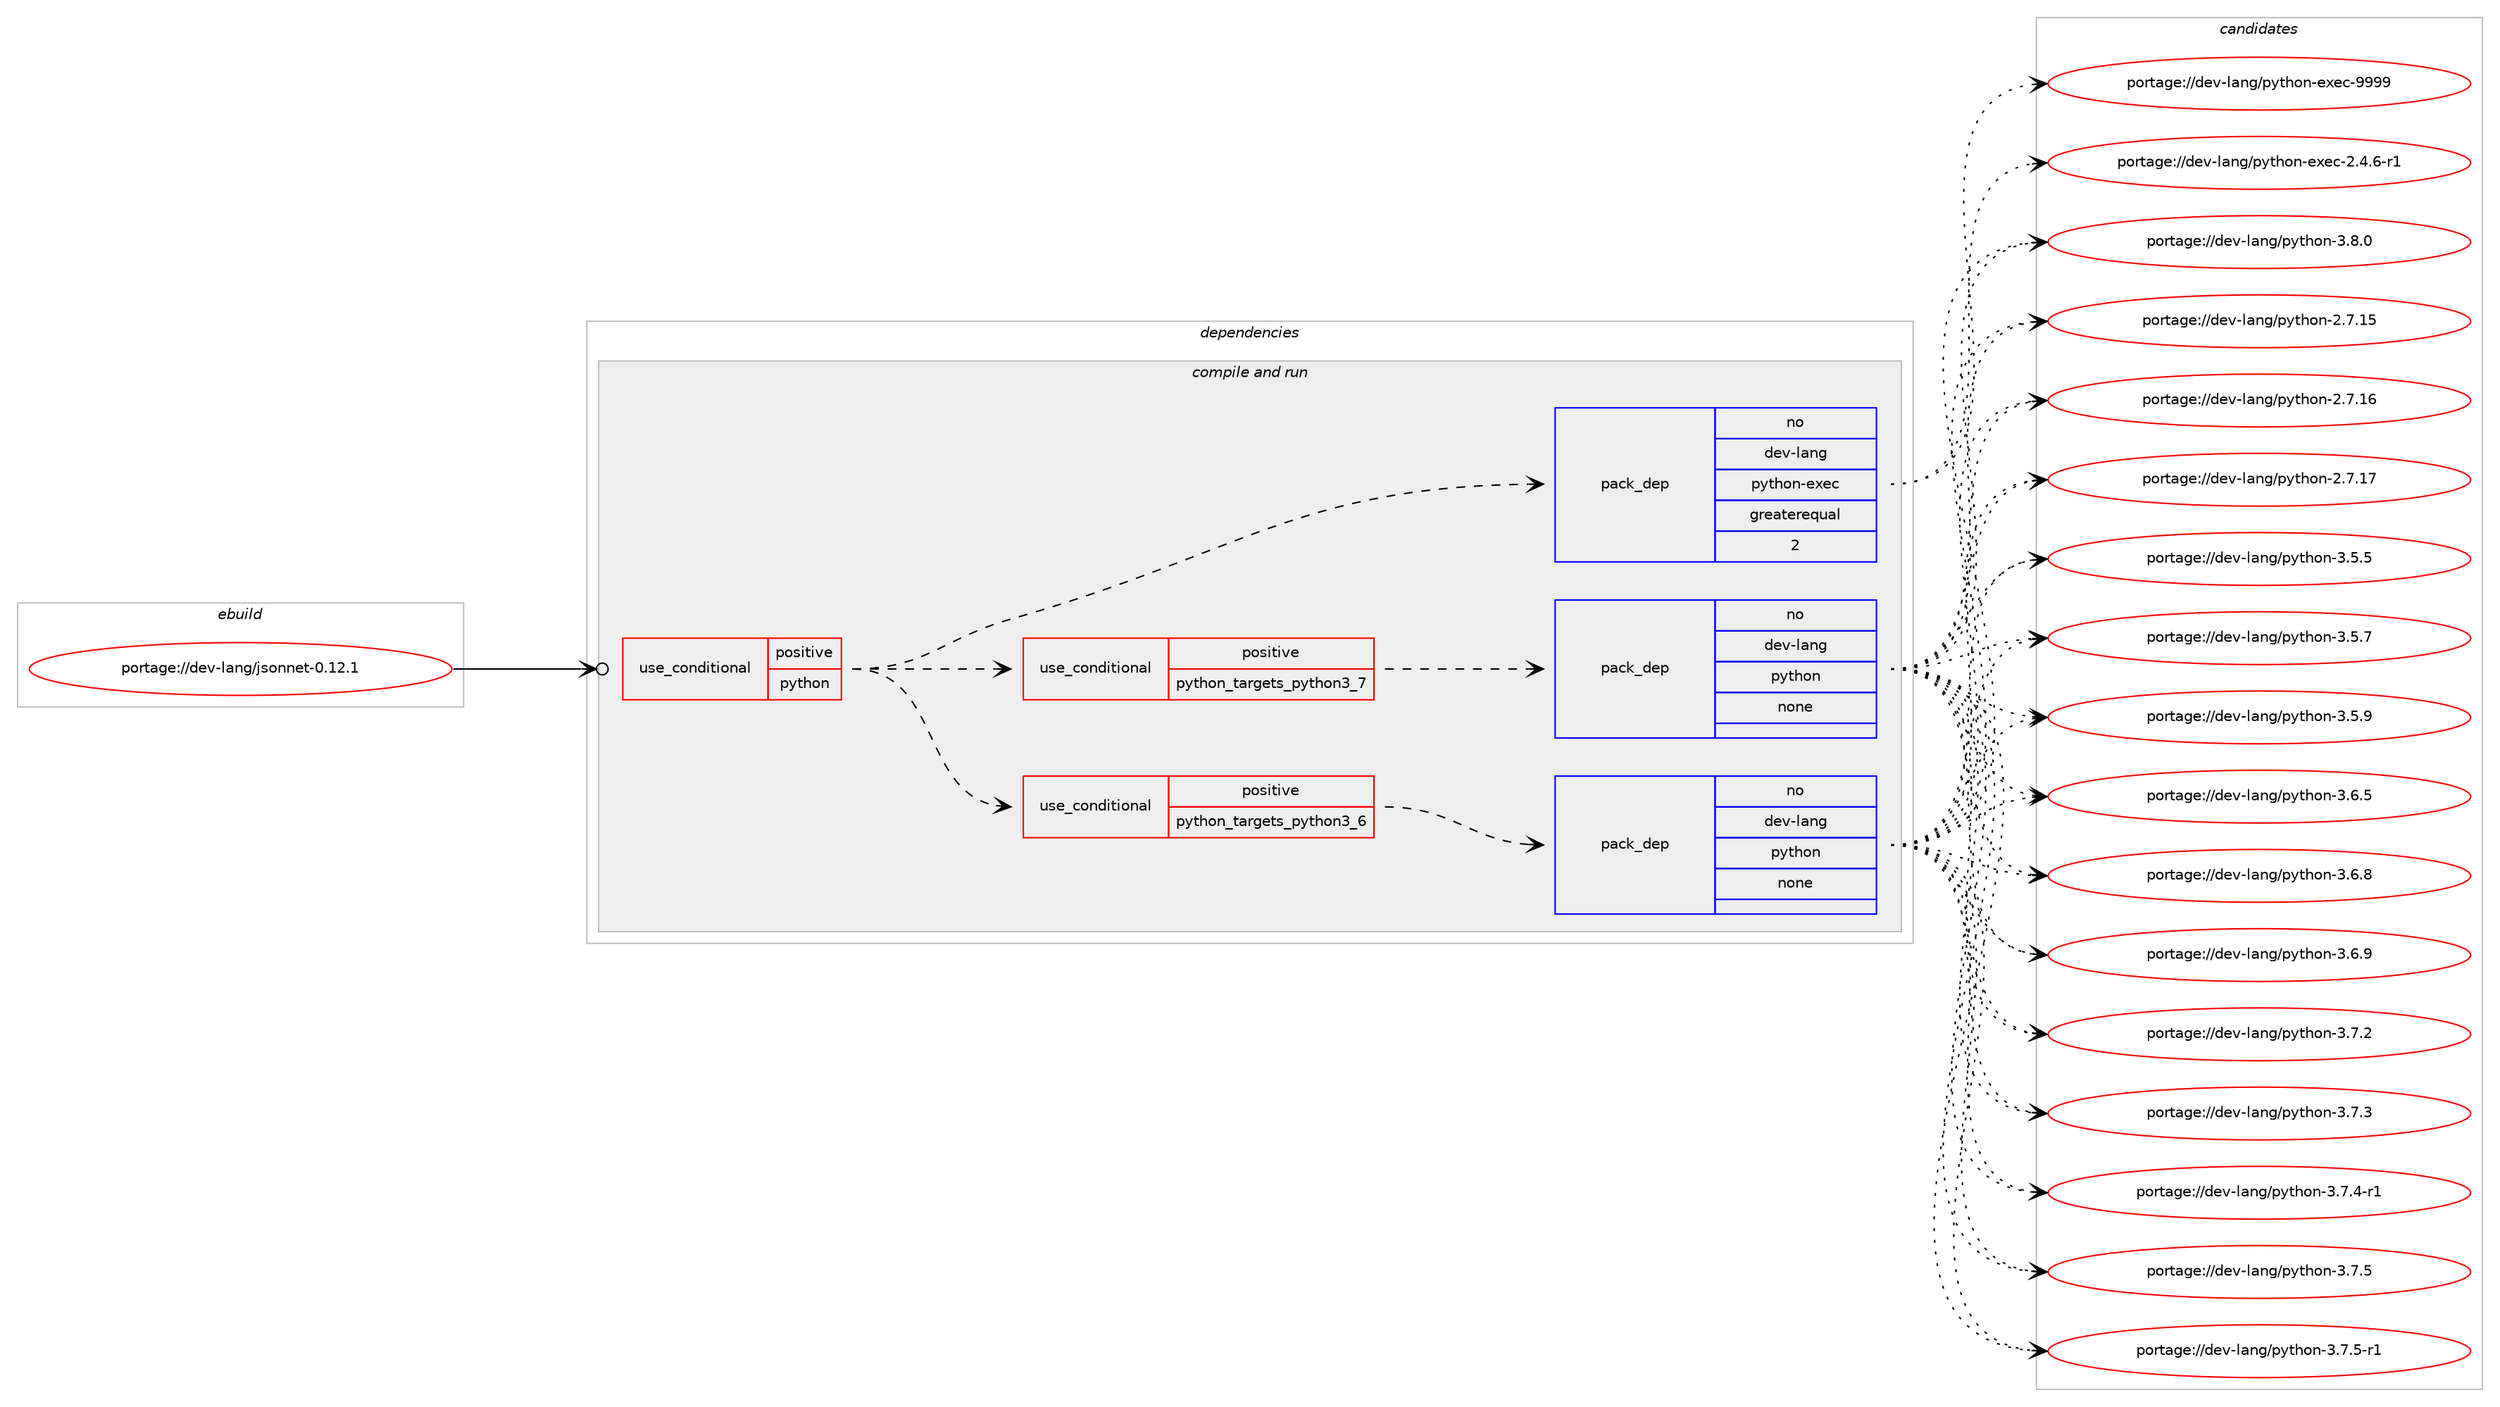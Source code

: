 digraph prolog {

# *************
# Graph options
# *************

newrank=true;
concentrate=true;
compound=true;
graph [rankdir=LR,fontname=Helvetica,fontsize=10,ranksep=1.5];#, ranksep=2.5, nodesep=0.2];
edge  [arrowhead=vee];
node  [fontname=Helvetica,fontsize=10];

# **********
# The ebuild
# **********

subgraph cluster_leftcol {
color=gray;
rank=same;
label=<<i>ebuild</i>>;
id [label="portage://dev-lang/jsonnet-0.12.1", color=red, width=4, href="../dev-lang/jsonnet-0.12.1.svg"];
}

# ****************
# The dependencies
# ****************

subgraph cluster_midcol {
color=gray;
label=<<i>dependencies</i>>;
subgraph cluster_compile {
fillcolor="#eeeeee";
style=filled;
label=<<i>compile</i>>;
}
subgraph cluster_compileandrun {
fillcolor="#eeeeee";
style=filled;
label=<<i>compile and run</i>>;
subgraph cond19320 {
dependency93886 [label=<<TABLE BORDER="0" CELLBORDER="1" CELLSPACING="0" CELLPADDING="4"><TR><TD ROWSPAN="3" CELLPADDING="10">use_conditional</TD></TR><TR><TD>positive</TD></TR><TR><TD>python</TD></TR></TABLE>>, shape=none, color=red];
subgraph cond19321 {
dependency93887 [label=<<TABLE BORDER="0" CELLBORDER="1" CELLSPACING="0" CELLPADDING="4"><TR><TD ROWSPAN="3" CELLPADDING="10">use_conditional</TD></TR><TR><TD>positive</TD></TR><TR><TD>python_targets_python3_6</TD></TR></TABLE>>, shape=none, color=red];
subgraph pack71810 {
dependency93888 [label=<<TABLE BORDER="0" CELLBORDER="1" CELLSPACING="0" CELLPADDING="4" WIDTH="220"><TR><TD ROWSPAN="6" CELLPADDING="30">pack_dep</TD></TR><TR><TD WIDTH="110">no</TD></TR><TR><TD>dev-lang</TD></TR><TR><TD>python</TD></TR><TR><TD>none</TD></TR><TR><TD></TD></TR></TABLE>>, shape=none, color=blue];
}
dependency93887:e -> dependency93888:w [weight=20,style="dashed",arrowhead="vee"];
}
dependency93886:e -> dependency93887:w [weight=20,style="dashed",arrowhead="vee"];
subgraph cond19322 {
dependency93889 [label=<<TABLE BORDER="0" CELLBORDER="1" CELLSPACING="0" CELLPADDING="4"><TR><TD ROWSPAN="3" CELLPADDING="10">use_conditional</TD></TR><TR><TD>positive</TD></TR><TR><TD>python_targets_python3_7</TD></TR></TABLE>>, shape=none, color=red];
subgraph pack71811 {
dependency93890 [label=<<TABLE BORDER="0" CELLBORDER="1" CELLSPACING="0" CELLPADDING="4" WIDTH="220"><TR><TD ROWSPAN="6" CELLPADDING="30">pack_dep</TD></TR><TR><TD WIDTH="110">no</TD></TR><TR><TD>dev-lang</TD></TR><TR><TD>python</TD></TR><TR><TD>none</TD></TR><TR><TD></TD></TR></TABLE>>, shape=none, color=blue];
}
dependency93889:e -> dependency93890:w [weight=20,style="dashed",arrowhead="vee"];
}
dependency93886:e -> dependency93889:w [weight=20,style="dashed",arrowhead="vee"];
subgraph pack71812 {
dependency93891 [label=<<TABLE BORDER="0" CELLBORDER="1" CELLSPACING="0" CELLPADDING="4" WIDTH="220"><TR><TD ROWSPAN="6" CELLPADDING="30">pack_dep</TD></TR><TR><TD WIDTH="110">no</TD></TR><TR><TD>dev-lang</TD></TR><TR><TD>python-exec</TD></TR><TR><TD>greaterequal</TD></TR><TR><TD>2</TD></TR></TABLE>>, shape=none, color=blue];
}
dependency93886:e -> dependency93891:w [weight=20,style="dashed",arrowhead="vee"];
}
id:e -> dependency93886:w [weight=20,style="solid",arrowhead="odotvee"];
}
subgraph cluster_run {
fillcolor="#eeeeee";
style=filled;
label=<<i>run</i>>;
}
}

# **************
# The candidates
# **************

subgraph cluster_choices {
rank=same;
color=gray;
label=<<i>candidates</i>>;

subgraph choice71810 {
color=black;
nodesep=1;
choiceportage10010111845108971101034711212111610411111045504655464953 [label="portage://dev-lang/python-2.7.15", color=red, width=4,href="../dev-lang/python-2.7.15.svg"];
choiceportage10010111845108971101034711212111610411111045504655464954 [label="portage://dev-lang/python-2.7.16", color=red, width=4,href="../dev-lang/python-2.7.16.svg"];
choiceportage10010111845108971101034711212111610411111045504655464955 [label="portage://dev-lang/python-2.7.17", color=red, width=4,href="../dev-lang/python-2.7.17.svg"];
choiceportage100101118451089711010347112121116104111110455146534653 [label="portage://dev-lang/python-3.5.5", color=red, width=4,href="../dev-lang/python-3.5.5.svg"];
choiceportage100101118451089711010347112121116104111110455146534655 [label="portage://dev-lang/python-3.5.7", color=red, width=4,href="../dev-lang/python-3.5.7.svg"];
choiceportage100101118451089711010347112121116104111110455146534657 [label="portage://dev-lang/python-3.5.9", color=red, width=4,href="../dev-lang/python-3.5.9.svg"];
choiceportage100101118451089711010347112121116104111110455146544653 [label="portage://dev-lang/python-3.6.5", color=red, width=4,href="../dev-lang/python-3.6.5.svg"];
choiceportage100101118451089711010347112121116104111110455146544656 [label="portage://dev-lang/python-3.6.8", color=red, width=4,href="../dev-lang/python-3.6.8.svg"];
choiceportage100101118451089711010347112121116104111110455146544657 [label="portage://dev-lang/python-3.6.9", color=red, width=4,href="../dev-lang/python-3.6.9.svg"];
choiceportage100101118451089711010347112121116104111110455146554650 [label="portage://dev-lang/python-3.7.2", color=red, width=4,href="../dev-lang/python-3.7.2.svg"];
choiceportage100101118451089711010347112121116104111110455146554651 [label="portage://dev-lang/python-3.7.3", color=red, width=4,href="../dev-lang/python-3.7.3.svg"];
choiceportage1001011184510897110103471121211161041111104551465546524511449 [label="portage://dev-lang/python-3.7.4-r1", color=red, width=4,href="../dev-lang/python-3.7.4-r1.svg"];
choiceportage100101118451089711010347112121116104111110455146554653 [label="portage://dev-lang/python-3.7.5", color=red, width=4,href="../dev-lang/python-3.7.5.svg"];
choiceportage1001011184510897110103471121211161041111104551465546534511449 [label="portage://dev-lang/python-3.7.5-r1", color=red, width=4,href="../dev-lang/python-3.7.5-r1.svg"];
choiceportage100101118451089711010347112121116104111110455146564648 [label="portage://dev-lang/python-3.8.0", color=red, width=4,href="../dev-lang/python-3.8.0.svg"];
dependency93888:e -> choiceportage10010111845108971101034711212111610411111045504655464953:w [style=dotted,weight="100"];
dependency93888:e -> choiceportage10010111845108971101034711212111610411111045504655464954:w [style=dotted,weight="100"];
dependency93888:e -> choiceportage10010111845108971101034711212111610411111045504655464955:w [style=dotted,weight="100"];
dependency93888:e -> choiceportage100101118451089711010347112121116104111110455146534653:w [style=dotted,weight="100"];
dependency93888:e -> choiceportage100101118451089711010347112121116104111110455146534655:w [style=dotted,weight="100"];
dependency93888:e -> choiceportage100101118451089711010347112121116104111110455146534657:w [style=dotted,weight="100"];
dependency93888:e -> choiceportage100101118451089711010347112121116104111110455146544653:w [style=dotted,weight="100"];
dependency93888:e -> choiceportage100101118451089711010347112121116104111110455146544656:w [style=dotted,weight="100"];
dependency93888:e -> choiceportage100101118451089711010347112121116104111110455146544657:w [style=dotted,weight="100"];
dependency93888:e -> choiceportage100101118451089711010347112121116104111110455146554650:w [style=dotted,weight="100"];
dependency93888:e -> choiceportage100101118451089711010347112121116104111110455146554651:w [style=dotted,weight="100"];
dependency93888:e -> choiceportage1001011184510897110103471121211161041111104551465546524511449:w [style=dotted,weight="100"];
dependency93888:e -> choiceportage100101118451089711010347112121116104111110455146554653:w [style=dotted,weight="100"];
dependency93888:e -> choiceportage1001011184510897110103471121211161041111104551465546534511449:w [style=dotted,weight="100"];
dependency93888:e -> choiceportage100101118451089711010347112121116104111110455146564648:w [style=dotted,weight="100"];
}
subgraph choice71811 {
color=black;
nodesep=1;
choiceportage10010111845108971101034711212111610411111045504655464953 [label="portage://dev-lang/python-2.7.15", color=red, width=4,href="../dev-lang/python-2.7.15.svg"];
choiceportage10010111845108971101034711212111610411111045504655464954 [label="portage://dev-lang/python-2.7.16", color=red, width=4,href="../dev-lang/python-2.7.16.svg"];
choiceportage10010111845108971101034711212111610411111045504655464955 [label="portage://dev-lang/python-2.7.17", color=red, width=4,href="../dev-lang/python-2.7.17.svg"];
choiceportage100101118451089711010347112121116104111110455146534653 [label="portage://dev-lang/python-3.5.5", color=red, width=4,href="../dev-lang/python-3.5.5.svg"];
choiceportage100101118451089711010347112121116104111110455146534655 [label="portage://dev-lang/python-3.5.7", color=red, width=4,href="../dev-lang/python-3.5.7.svg"];
choiceportage100101118451089711010347112121116104111110455146534657 [label="portage://dev-lang/python-3.5.9", color=red, width=4,href="../dev-lang/python-3.5.9.svg"];
choiceportage100101118451089711010347112121116104111110455146544653 [label="portage://dev-lang/python-3.6.5", color=red, width=4,href="../dev-lang/python-3.6.5.svg"];
choiceportage100101118451089711010347112121116104111110455146544656 [label="portage://dev-lang/python-3.6.8", color=red, width=4,href="../dev-lang/python-3.6.8.svg"];
choiceportage100101118451089711010347112121116104111110455146544657 [label="portage://dev-lang/python-3.6.9", color=red, width=4,href="../dev-lang/python-3.6.9.svg"];
choiceportage100101118451089711010347112121116104111110455146554650 [label="portage://dev-lang/python-3.7.2", color=red, width=4,href="../dev-lang/python-3.7.2.svg"];
choiceportage100101118451089711010347112121116104111110455146554651 [label="portage://dev-lang/python-3.7.3", color=red, width=4,href="../dev-lang/python-3.7.3.svg"];
choiceportage1001011184510897110103471121211161041111104551465546524511449 [label="portage://dev-lang/python-3.7.4-r1", color=red, width=4,href="../dev-lang/python-3.7.4-r1.svg"];
choiceportage100101118451089711010347112121116104111110455146554653 [label="portage://dev-lang/python-3.7.5", color=red, width=4,href="../dev-lang/python-3.7.5.svg"];
choiceportage1001011184510897110103471121211161041111104551465546534511449 [label="portage://dev-lang/python-3.7.5-r1", color=red, width=4,href="../dev-lang/python-3.7.5-r1.svg"];
choiceportage100101118451089711010347112121116104111110455146564648 [label="portage://dev-lang/python-3.8.0", color=red, width=4,href="../dev-lang/python-3.8.0.svg"];
dependency93890:e -> choiceportage10010111845108971101034711212111610411111045504655464953:w [style=dotted,weight="100"];
dependency93890:e -> choiceportage10010111845108971101034711212111610411111045504655464954:w [style=dotted,weight="100"];
dependency93890:e -> choiceportage10010111845108971101034711212111610411111045504655464955:w [style=dotted,weight="100"];
dependency93890:e -> choiceportage100101118451089711010347112121116104111110455146534653:w [style=dotted,weight="100"];
dependency93890:e -> choiceportage100101118451089711010347112121116104111110455146534655:w [style=dotted,weight="100"];
dependency93890:e -> choiceportage100101118451089711010347112121116104111110455146534657:w [style=dotted,weight="100"];
dependency93890:e -> choiceportage100101118451089711010347112121116104111110455146544653:w [style=dotted,weight="100"];
dependency93890:e -> choiceportage100101118451089711010347112121116104111110455146544656:w [style=dotted,weight="100"];
dependency93890:e -> choiceportage100101118451089711010347112121116104111110455146544657:w [style=dotted,weight="100"];
dependency93890:e -> choiceportage100101118451089711010347112121116104111110455146554650:w [style=dotted,weight="100"];
dependency93890:e -> choiceportage100101118451089711010347112121116104111110455146554651:w [style=dotted,weight="100"];
dependency93890:e -> choiceportage1001011184510897110103471121211161041111104551465546524511449:w [style=dotted,weight="100"];
dependency93890:e -> choiceportage100101118451089711010347112121116104111110455146554653:w [style=dotted,weight="100"];
dependency93890:e -> choiceportage1001011184510897110103471121211161041111104551465546534511449:w [style=dotted,weight="100"];
dependency93890:e -> choiceportage100101118451089711010347112121116104111110455146564648:w [style=dotted,weight="100"];
}
subgraph choice71812 {
color=black;
nodesep=1;
choiceportage10010111845108971101034711212111610411111045101120101994550465246544511449 [label="portage://dev-lang/python-exec-2.4.6-r1", color=red, width=4,href="../dev-lang/python-exec-2.4.6-r1.svg"];
choiceportage10010111845108971101034711212111610411111045101120101994557575757 [label="portage://dev-lang/python-exec-9999", color=red, width=4,href="../dev-lang/python-exec-9999.svg"];
dependency93891:e -> choiceportage10010111845108971101034711212111610411111045101120101994550465246544511449:w [style=dotted,weight="100"];
dependency93891:e -> choiceportage10010111845108971101034711212111610411111045101120101994557575757:w [style=dotted,weight="100"];
}
}

}
